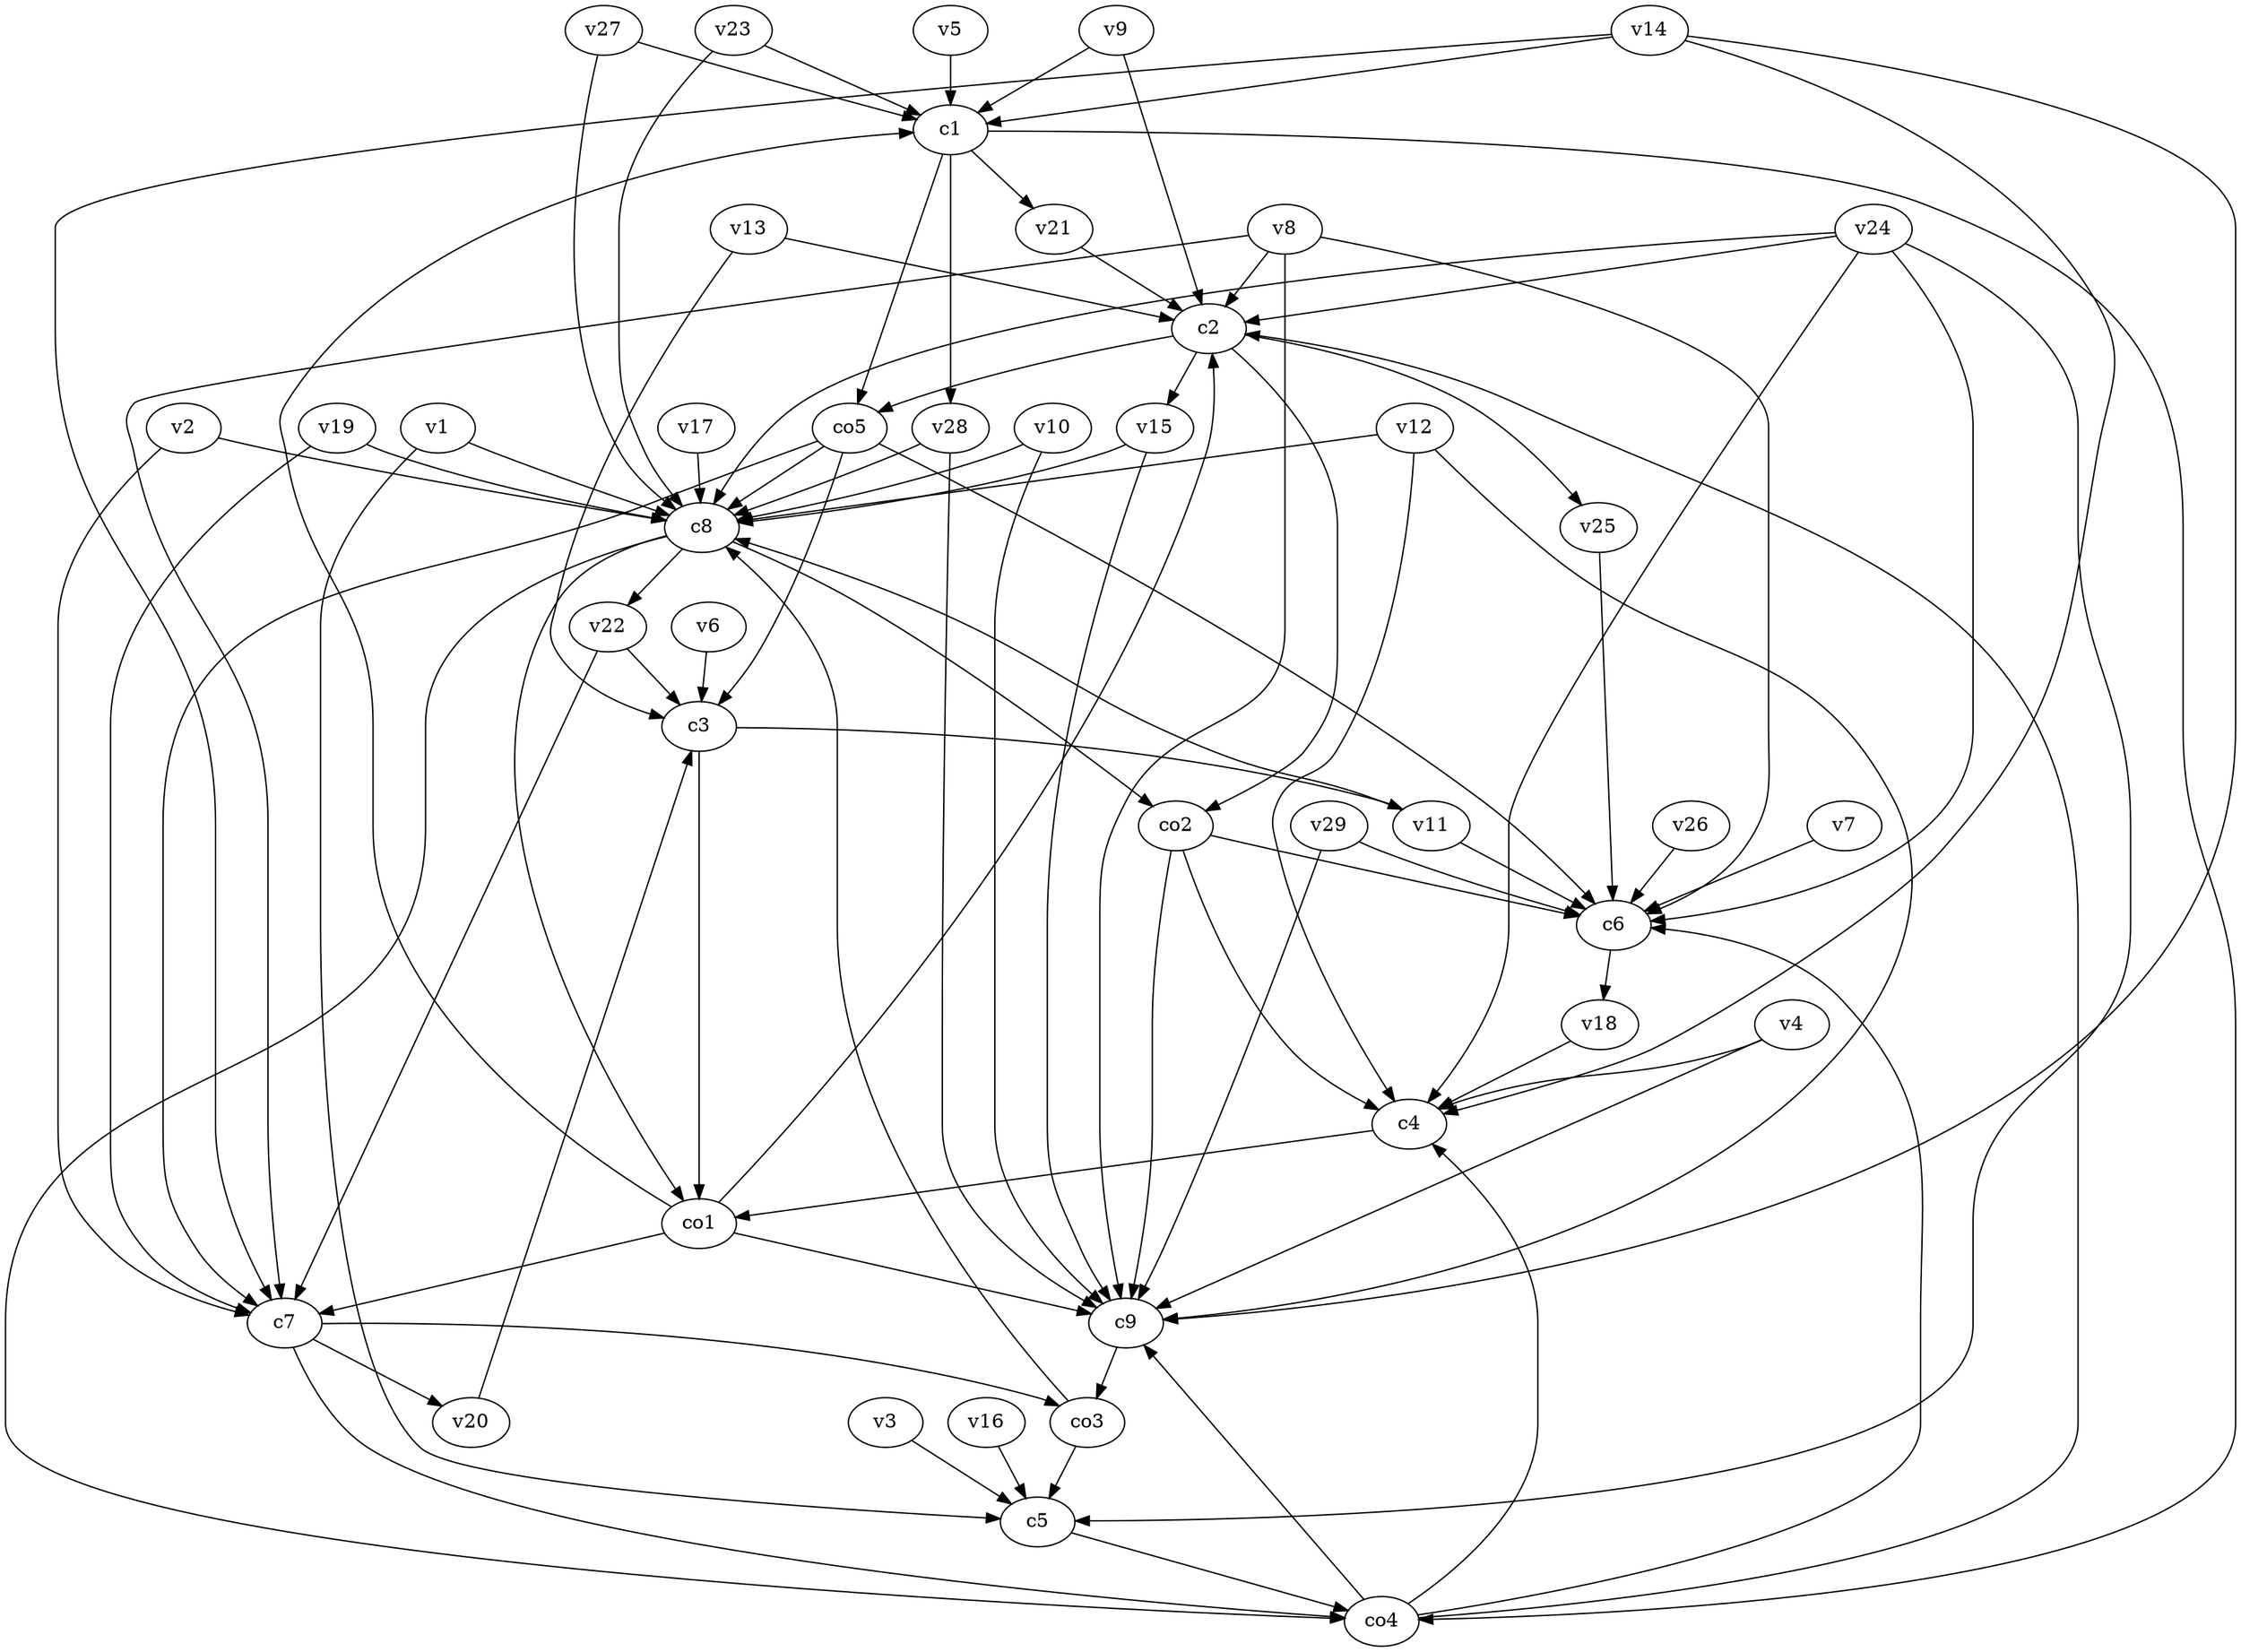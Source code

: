 strict digraph  {
c1;
c2;
c3;
c4;
c5;
c6;
c7;
c8;
c9;
v1;
v2;
v3;
v4;
v5;
v6;
v7;
v8;
v9;
v10;
v11;
v12;
v13;
v14;
v15;
v16;
v17;
v18;
v19;
v20;
v21;
v22;
v23;
v24;
v25;
v26;
v27;
v28;
v29;
co1;
co2;
co3;
co4;
co5;
c1 -> v21  [weight=1];
c1 -> co4  [weight=1];
c1 -> v28  [weight=1];
c1 -> co5  [weight=1];
c2 -> co5  [weight=1];
c2 -> v15  [weight=1];
c2 -> v25  [weight=1];
c2 -> co2  [weight=1];
c3 -> co1  [weight=1];
c3 -> v11  [weight=1];
c4 -> co1  [weight=1];
c5 -> co4  [weight=1];
c6 -> v18  [weight=1];
c7 -> co3  [weight=1];
c7 -> co4  [weight=1];
c7 -> v20  [weight=1];
c8 -> v22  [weight=1];
c8 -> co2  [weight=1];
c8 -> co4  [weight=1];
c8 -> co1  [weight=1];
c9 -> co3  [weight=1];
v1 -> c5  [weight=1];
v1 -> c8  [weight=1];
v2 -> c7  [weight=1];
v2 -> c8  [weight=1];
v3 -> c5  [weight=1];
v4 -> c9  [weight=1];
v4 -> c4  [weight=1];
v5 -> c1  [weight=1];
v6 -> c3  [weight=1];
v7 -> c6  [weight=1];
v8 -> c2  [weight=1];
v8 -> c7  [weight=1];
v8 -> c9  [weight=1];
v8 -> c6  [weight=1];
v9 -> c1  [weight=1];
v9 -> c2  [weight=1];
v10 -> c9  [weight=1];
v10 -> c8  [weight=1];
v11 -> c6  [weight=1];
v11 -> c8  [weight=1];
v12 -> c9  [weight=1];
v12 -> c4  [weight=1];
v12 -> c8  [weight=1];
v13 -> c3  [weight=1];
v13 -> c2  [weight=1];
v14 -> c4  [weight=1];
v14 -> c1  [weight=1];
v14 -> c9  [weight=1];
v14 -> c7  [weight=1];
v15 -> c8  [weight=1];
v15 -> c9  [weight=1];
v16 -> c5  [weight=1];
v17 -> c8  [weight=1];
v18 -> c4  [weight=1];
v19 -> c8  [weight=1];
v19 -> c7  [weight=1];
v20 -> c3  [weight=1];
v21 -> c2  [weight=1];
v22 -> c3  [weight=1];
v22 -> c7  [weight=1];
v23 -> c1  [weight=1];
v23 -> c8  [weight=1];
v24 -> c8  [weight=1];
v24 -> c5  [weight=1];
v24 -> c4  [weight=1];
v24 -> c2  [weight=1];
v24 -> c6  [weight=1];
v25 -> c6  [weight=1];
v26 -> c6  [weight=1];
v27 -> c8  [weight=1];
v27 -> c1  [weight=1];
v28 -> c8  [weight=1];
v28 -> c9  [weight=1];
v29 -> c9  [weight=1];
v29 -> c6  [weight=1];
co1 -> c1  [weight=1];
co1 -> c9  [weight=1];
co1 -> c2  [weight=1];
co1 -> c7  [weight=1];
co2 -> c6  [weight=1];
co2 -> c9  [weight=1];
co2 -> c4  [weight=1];
co3 -> c8  [weight=1];
co3 -> c5  [weight=1];
co4 -> c6  [weight=1];
co4 -> c2  [weight=1];
co4 -> c4  [weight=1];
co4 -> c9  [weight=1];
co5 -> c8  [weight=1];
co5 -> c6  [weight=1];
co5 -> c3  [weight=1];
co5 -> c7  [weight=1];
}

